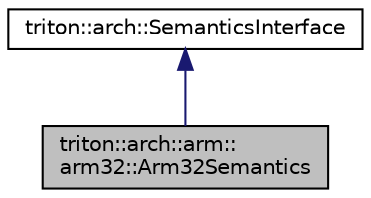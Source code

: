 digraph "triton::arch::arm::arm32::Arm32Semantics"
{
  edge [fontname="Helvetica",fontsize="10",labelfontname="Helvetica",labelfontsize="10"];
  node [fontname="Helvetica",fontsize="10",shape=record];
  Node0 [label="triton::arch::arm::\larm32::Arm32Semantics",height=0.2,width=0.4,color="black", fillcolor="grey75", style="filled", fontcolor="black"];
  Node1 -> Node0 [dir="back",color="midnightblue",fontsize="10",style="solid",fontname="Helvetica"];
  Node1 [label="triton::arch::SemanticsInterface",height=0.2,width=0.4,color="black", fillcolor="white", style="filled",URL="$classtriton_1_1arch_1_1SemanticsInterface.html",tooltip="This interface is used as abstract semantics interface. All ISA semantics must use this interface..."];
}
